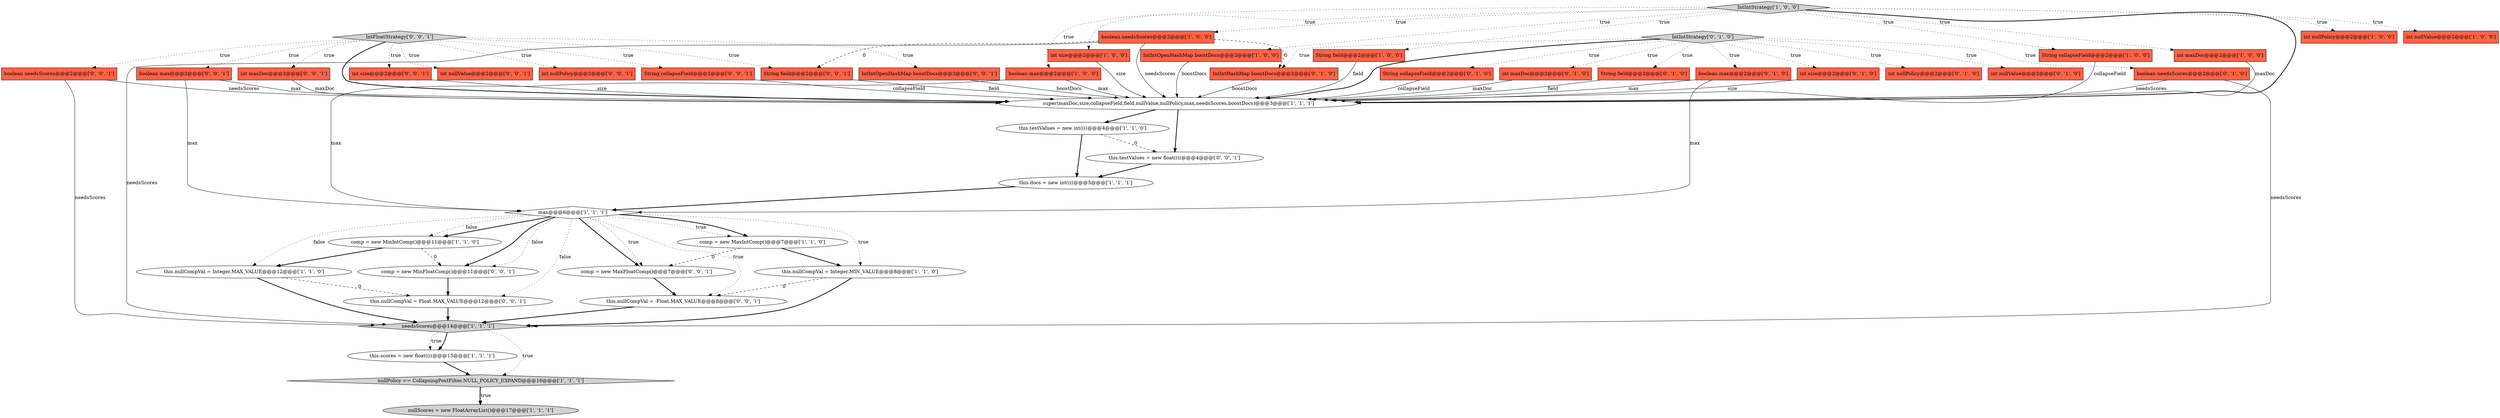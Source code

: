 digraph {
42 [style = filled, label = "comp = new MaxFloatComp()@@@7@@@['0', '0', '1']", fillcolor = white, shape = ellipse image = "AAA0AAABBB3BBB"];
1 [style = filled, label = "comp = new MaxIntComp()@@@7@@@['1', '1', '0']", fillcolor = white, shape = ellipse image = "AAA0AAABBB1BBB"];
4 [style = filled, label = "nullPolicy == CollapsingPostFilter.NULL_POLICY_EXPAND@@@16@@@['1', '1', '1']", fillcolor = lightgray, shape = diamond image = "AAA0AAABBB1BBB"];
9 [style = filled, label = "int size@@@2@@@['1', '0', '0']", fillcolor = tomato, shape = box image = "AAA0AAABBB1BBB"];
32 [style = filled, label = "boolean max@@@2@@@['0', '0', '1']", fillcolor = tomato, shape = box image = "AAA0AAABBB3BBB"];
35 [style = filled, label = "int size@@@2@@@['0', '0', '1']", fillcolor = tomato, shape = box image = "AAA0AAABBB3BBB"];
5 [style = filled, label = "super(maxDoc,size,collapseField,field,nullValue,nullPolicy,max,needsScores,boostDocs)@@@3@@@['1', '1', '1']", fillcolor = white, shape = ellipse image = "AAA0AAABBB1BBB"];
43 [style = filled, label = "int nullValue@@@2@@@['0', '0', '1']", fillcolor = tomato, shape = box image = "AAA0AAABBB3BBB"];
10 [style = filled, label = "String field@@@2@@@['1', '0', '0']", fillcolor = tomato, shape = box image = "AAA0AAABBB1BBB"];
36 [style = filled, label = "IntIntOpenHashMap boostDocs@@@2@@@['0', '0', '1']", fillcolor = tomato, shape = box image = "AAA0AAABBB3BBB"];
6 [style = filled, label = "this.docs = new int((((@@@5@@@['1', '1', '1']", fillcolor = white, shape = ellipse image = "AAA0AAABBB1BBB"];
15 [style = filled, label = "int maxDoc@@@2@@@['1', '0', '0']", fillcolor = tomato, shape = box image = "AAA0AAABBB1BBB"];
18 [style = filled, label = "this.scores = new float((((@@@15@@@['1', '1', '1']", fillcolor = white, shape = ellipse image = "AAA0AAABBB1BBB"];
40 [style = filled, label = "int maxDoc@@@2@@@['0', '0', '1']", fillcolor = tomato, shape = box image = "AAA0AAABBB3BBB"];
37 [style = filled, label = "this.nullCompVal = Float.MAX_VALUE@@@12@@@['0', '0', '1']", fillcolor = white, shape = ellipse image = "AAA0AAABBB3BBB"];
19 [style = filled, label = "this.testValues = new int((((@@@4@@@['1', '1', '0']", fillcolor = white, shape = ellipse image = "AAA0AAABBB1BBB"];
14 [style = filled, label = "IntIntStrategy['1', '0', '0']", fillcolor = lightgray, shape = diamond image = "AAA0AAABBB1BBB"];
2 [style = filled, label = "max@@@6@@@['1', '1', '1']", fillcolor = white, shape = diamond image = "AAA0AAABBB1BBB"];
0 [style = filled, label = "boolean max@@@2@@@['1', '0', '0']", fillcolor = tomato, shape = box image = "AAA0AAABBB1BBB"];
23 [style = filled, label = "int size@@@2@@@['0', '1', '0']", fillcolor = tomato, shape = box image = "AAA0AAABBB2BBB"];
29 [style = filled, label = "boolean needsScores@@@2@@@['0', '1', '0']", fillcolor = tomato, shape = box image = "AAA0AAABBB2BBB"];
20 [style = filled, label = "nullScores = new FloatArrayList()@@@17@@@['1', '1', '1']", fillcolor = lightgray, shape = ellipse image = "AAA0AAABBB1BBB"];
41 [style = filled, label = "String collapseField@@@2@@@['0', '0', '1']", fillcolor = tomato, shape = box image = "AAA0AAABBB3BBB"];
16 [style = filled, label = "boolean needsScores@@@2@@@['1', '0', '0']", fillcolor = tomato, shape = box image = "AAA1AAABBB1BBB"];
7 [style = filled, label = "int nullPolicy@@@2@@@['1', '0', '0']", fillcolor = tomato, shape = box image = "AAA0AAABBB1BBB"];
30 [style = filled, label = "IntIntStrategy['0', '1', '0']", fillcolor = lightgray, shape = diamond image = "AAA0AAABBB2BBB"];
38 [style = filled, label = "comp = new MinFloatComp()@@@11@@@['0', '0', '1']", fillcolor = white, shape = ellipse image = "AAA0AAABBB3BBB"];
21 [style = filled, label = "this.nullCompVal = Integer.MAX_VALUE@@@12@@@['1', '1', '0']", fillcolor = white, shape = ellipse image = "AAA0AAABBB1BBB"];
31 [style = filled, label = "IntIntHashMap boostDocs@@@2@@@['0', '1', '0']", fillcolor = tomato, shape = box image = "AAA1AAABBB2BBB"];
46 [style = filled, label = "String field@@@2@@@['0', '0', '1']", fillcolor = tomato, shape = box image = "AAA0AAABBB3BBB"];
8 [style = filled, label = "IntIntOpenHashMap boostDocs@@@2@@@['1', '0', '0']", fillcolor = tomato, shape = box image = "AAA0AAABBB1BBB"];
27 [style = filled, label = "String collapseField@@@2@@@['0', '1', '0']", fillcolor = tomato, shape = box image = "AAA0AAABBB2BBB"];
44 [style = filled, label = "this.nullCompVal = -Float.MAX_VALUE@@@8@@@['0', '0', '1']", fillcolor = white, shape = ellipse image = "AAA0AAABBB3BBB"];
34 [style = filled, label = "IntFloatStrategy['0', '0', '1']", fillcolor = lightgray, shape = diamond image = "AAA0AAABBB3BBB"];
24 [style = filled, label = "int nullPolicy@@@2@@@['0', '1', '0']", fillcolor = tomato, shape = box image = "AAA0AAABBB2BBB"];
33 [style = filled, label = "boolean needsScores@@@2@@@['0', '0', '1']", fillcolor = tomato, shape = box image = "AAA0AAABBB3BBB"];
3 [style = filled, label = "needsScores@@@14@@@['1', '1', '1']", fillcolor = lightgray, shape = diamond image = "AAA0AAABBB1BBB"];
25 [style = filled, label = "boolean max@@@2@@@['0', '1', '0']", fillcolor = tomato, shape = box image = "AAA0AAABBB2BBB"];
26 [style = filled, label = "int maxDoc@@@2@@@['0', '1', '0']", fillcolor = tomato, shape = box image = "AAA0AAABBB2BBB"];
39 [style = filled, label = "this.testValues = new float((((@@@4@@@['0', '0', '1']", fillcolor = white, shape = ellipse image = "AAA0AAABBB3BBB"];
28 [style = filled, label = "String field@@@2@@@['0', '1', '0']", fillcolor = tomato, shape = box image = "AAA0AAABBB2BBB"];
11 [style = filled, label = "String collapseField@@@2@@@['1', '0', '0']", fillcolor = tomato, shape = box image = "AAA0AAABBB1BBB"];
12 [style = filled, label = "this.nullCompVal = Integer.MIN_VALUE@@@8@@@['1', '1', '0']", fillcolor = white, shape = ellipse image = "AAA0AAABBB1BBB"];
17 [style = filled, label = "comp = new MinIntComp()@@@11@@@['1', '1', '0']", fillcolor = white, shape = ellipse image = "AAA0AAABBB1BBB"];
22 [style = filled, label = "int nullValue@@@2@@@['0', '1', '0']", fillcolor = tomato, shape = box image = "AAA0AAABBB2BBB"];
45 [style = filled, label = "int nullPolicy@@@2@@@['0', '0', '1']", fillcolor = tomato, shape = box image = "AAA0AAABBB3BBB"];
13 [style = filled, label = "int nullValue@@@2@@@['1', '0', '0']", fillcolor = tomato, shape = box image = "AAA0AAABBB1BBB"];
1->42 [style = dashed, label="0"];
32->5 [style = solid, label="max"];
34->45 [style = dotted, label="true"];
16->31 [style = dashed, label="0"];
14->0 [style = dotted, label="true"];
28->5 [style = solid, label="field"];
29->3 [style = solid, label="needsScores"];
39->6 [style = bold, label=""];
21->37 [style = dashed, label="0"];
37->3 [style = bold, label=""];
41->5 [style = solid, label="collapseField"];
3->18 [style = bold, label=""];
34->43 [style = dotted, label="true"];
42->44 [style = bold, label=""];
14->7 [style = dotted, label="true"];
1->12 [style = bold, label=""];
12->44 [style = dashed, label="0"];
33->5 [style = solid, label="needsScores"];
14->11 [style = dotted, label="true"];
9->5 [style = solid, label="size"];
16->3 [style = solid, label="needsScores"];
17->21 [style = bold, label=""];
21->3 [style = bold, label=""];
5->39 [style = bold, label=""];
15->5 [style = solid, label="maxDoc"];
44->3 [style = bold, label=""];
2->37 [style = dotted, label="false"];
19->6 [style = bold, label=""];
6->2 [style = bold, label=""];
30->29 [style = dotted, label="true"];
18->4 [style = bold, label=""];
38->37 [style = bold, label=""];
3->18 [style = dotted, label="true"];
0->2 [style = solid, label="max"];
30->23 [style = dotted, label="true"];
2->12 [style = dotted, label="true"];
30->28 [style = dotted, label="true"];
25->5 [style = solid, label="max"];
8->5 [style = solid, label="boostDocs"];
2->17 [style = bold, label=""];
2->1 [style = bold, label=""];
34->36 [style = dotted, label="true"];
16->5 [style = solid, label="needsScores"];
11->5 [style = solid, label="collapseField"];
17->38 [style = dashed, label="0"];
14->16 [style = dotted, label="true"];
5->19 [style = bold, label=""];
25->2 [style = solid, label="max"];
30->25 [style = dotted, label="true"];
2->42 [style = dotted, label="true"];
19->39 [style = dashed, label="0"];
34->35 [style = dotted, label="true"];
30->5 [style = bold, label=""];
2->21 [style = dotted, label="false"];
34->33 [style = dotted, label="true"];
4->20 [style = bold, label=""];
14->8 [style = dotted, label="true"];
40->5 [style = solid, label="maxDoc"];
12->3 [style = bold, label=""];
34->40 [style = dotted, label="true"];
2->17 [style = dotted, label="false"];
30->31 [style = dotted, label="true"];
14->5 [style = bold, label=""];
34->32 [style = dotted, label="true"];
2->38 [style = dotted, label="false"];
35->5 [style = solid, label="size"];
33->3 [style = solid, label="needsScores"];
30->24 [style = dotted, label="true"];
2->44 [style = dotted, label="true"];
34->5 [style = bold, label=""];
30->27 [style = dotted, label="true"];
10->5 [style = solid, label="field"];
4->20 [style = dotted, label="true"];
3->4 [style = dotted, label="true"];
31->5 [style = solid, label="boostDocs"];
36->5 [style = solid, label="boostDocs"];
46->5 [style = solid, label="field"];
32->2 [style = solid, label="max"];
30->26 [style = dotted, label="true"];
23->5 [style = solid, label="size"];
14->10 [style = dotted, label="true"];
14->13 [style = dotted, label="true"];
16->46 [style = dashed, label="0"];
2->38 [style = bold, label=""];
14->15 [style = dotted, label="true"];
2->1 [style = dotted, label="true"];
34->41 [style = dotted, label="true"];
27->5 [style = solid, label="collapseField"];
0->5 [style = solid, label="max"];
34->46 [style = dotted, label="true"];
14->9 [style = dotted, label="true"];
26->5 [style = solid, label="maxDoc"];
30->22 [style = dotted, label="true"];
2->42 [style = bold, label=""];
29->5 [style = solid, label="needsScores"];
}
